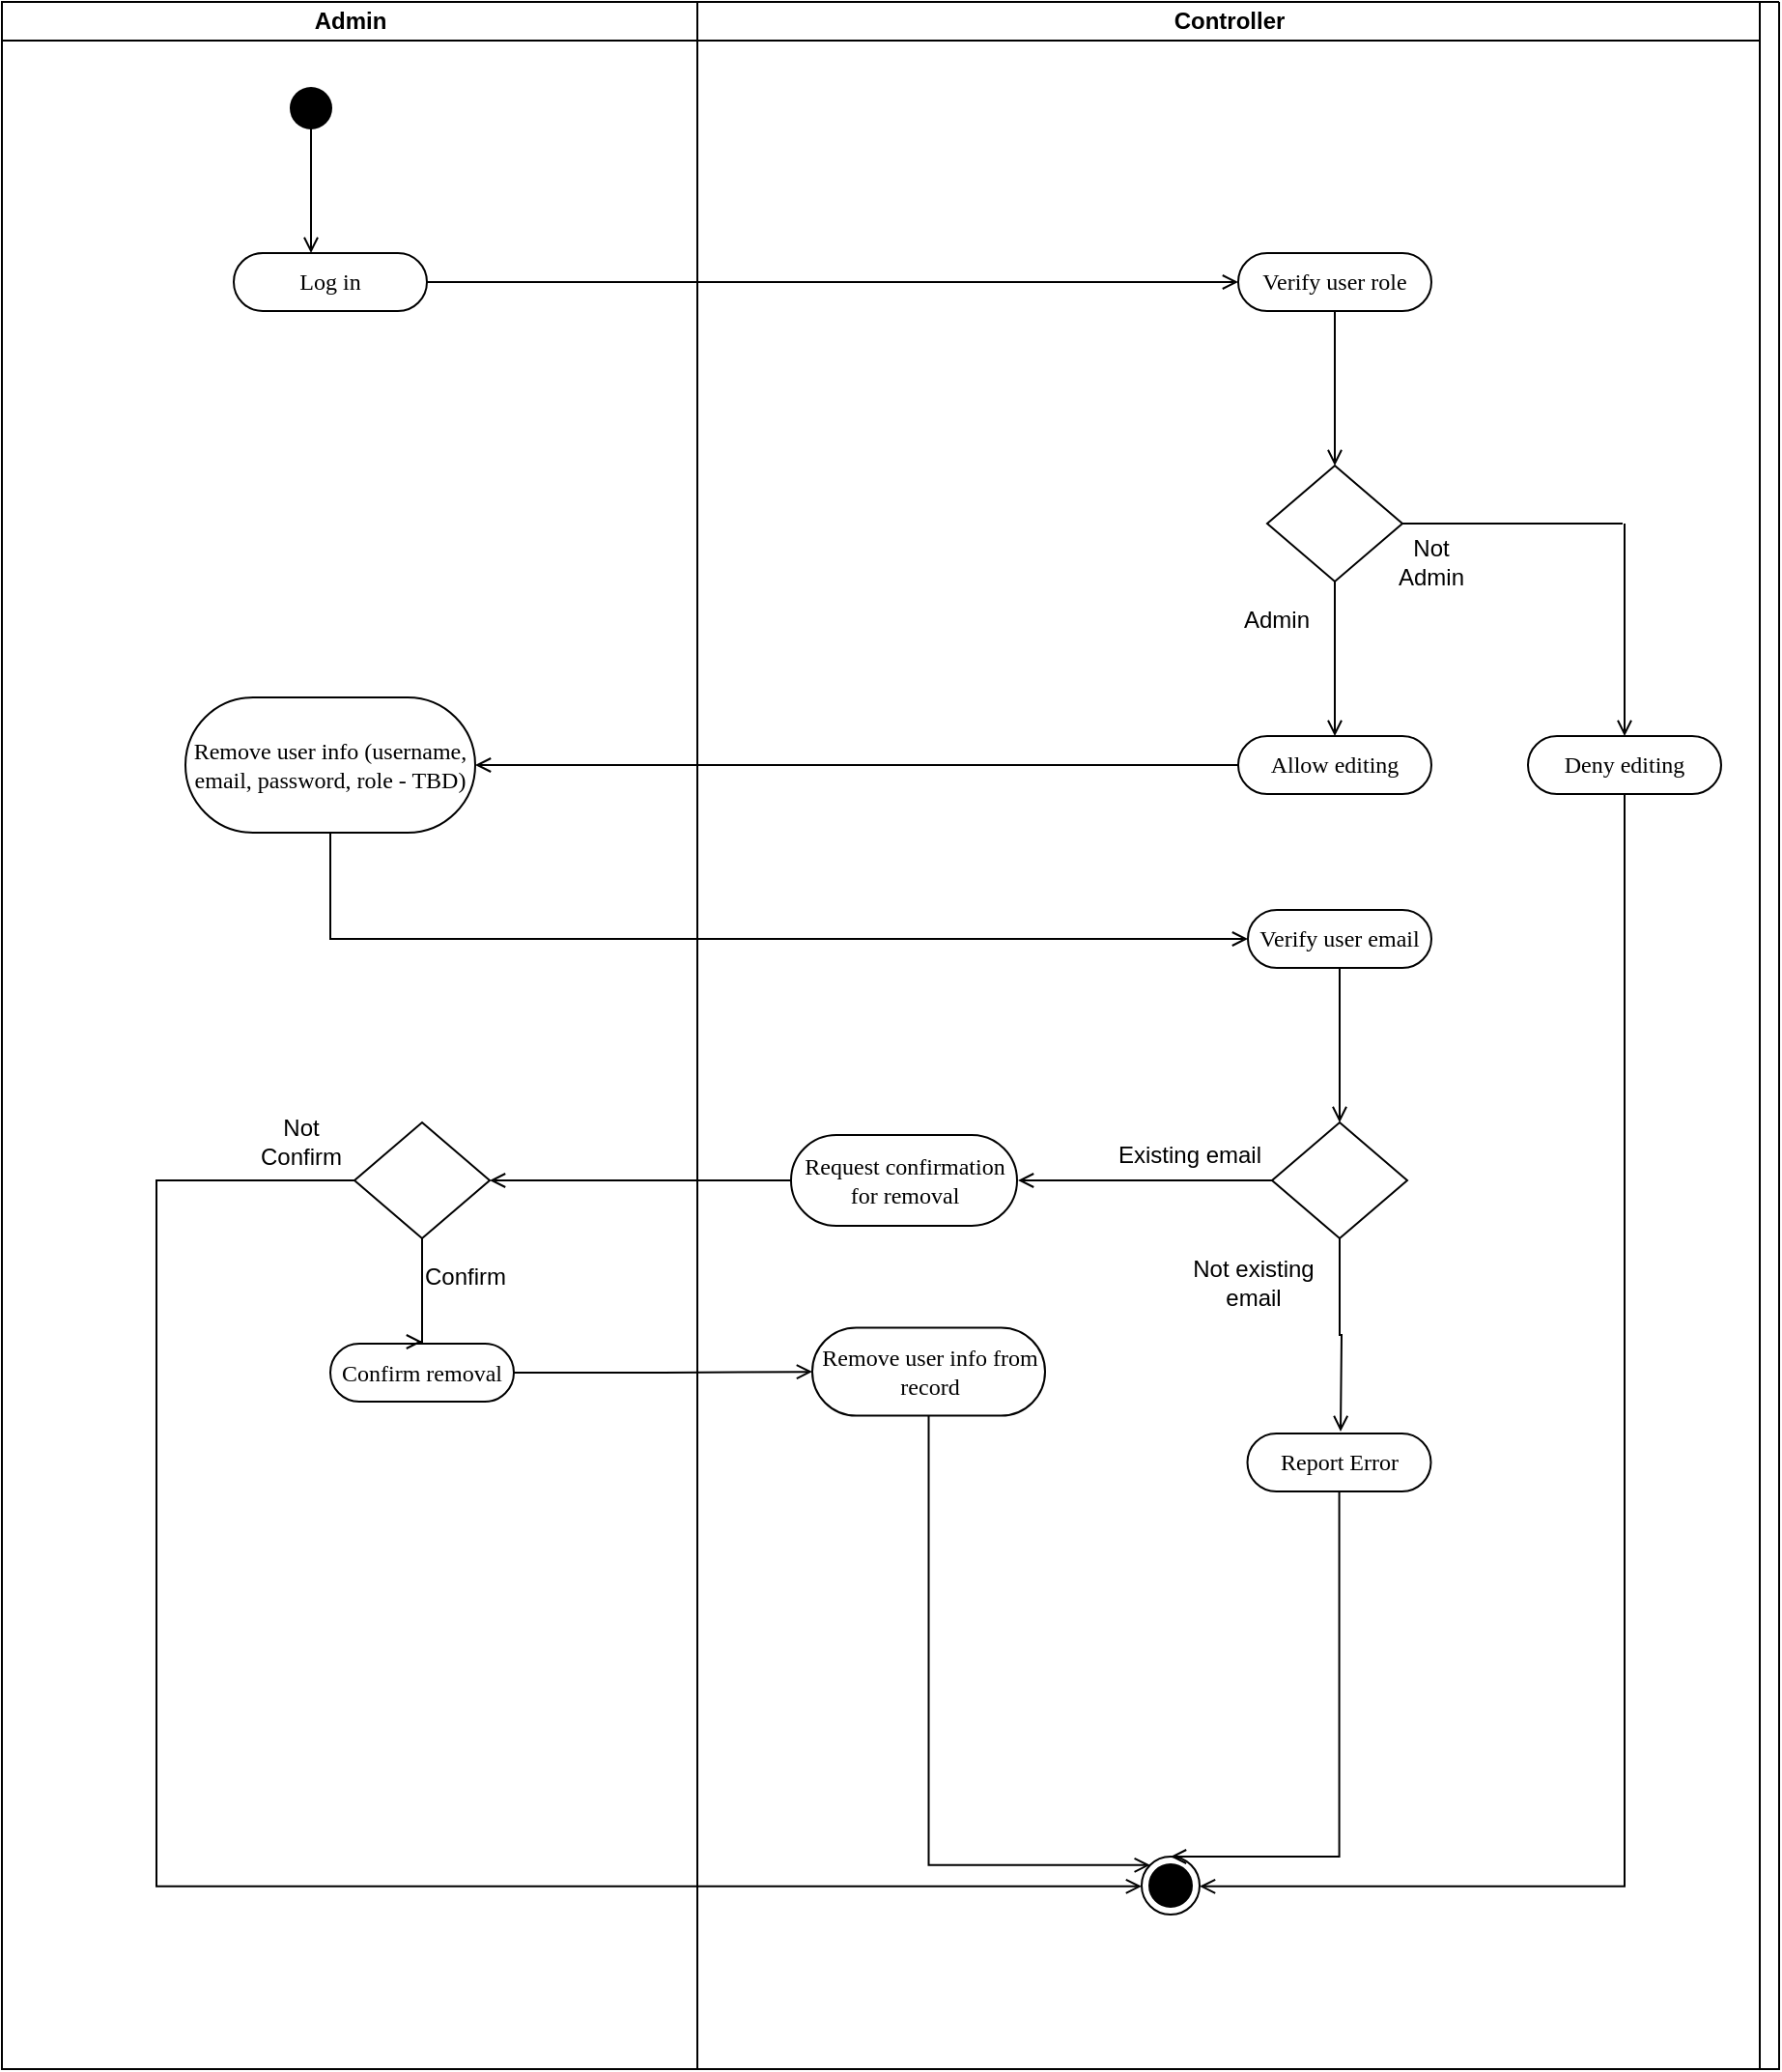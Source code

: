 <mxfile version="13.7.5" type="github"><diagram name="Page-1" id="0783ab3e-0a74-02c8-0abd-f7b4e66b4bec"><mxGraphModel dx="1038" dy="531" grid="1" gridSize="10" guides="1" tooltips="1" connect="1" arrows="1" fold="1" page="1" pageScale="1" pageWidth="850" pageHeight="1100" background="#ffffff" math="0" shadow="0"><root><mxCell id="0"/><mxCell id="1" parent="0"/><mxCell id="akxpSgAR72TUM3ceF8s--52" value="" style="swimlane;html=1;childLayout=stackLayout;startSize=0;rounded=0;shadow=0;comic=0;labelBackgroundColor=none;strokeWidth=1;fontFamily=Verdana;fontSize=12;align=center;" vertex="1" parent="1"><mxGeometry x="80" y="30" width="920" height="1070" as="geometry"/></mxCell><mxCell id="akxpSgAR72TUM3ceF8s--53" style="edgeStyle=none;rounded=0;html=1;labelBackgroundColor=none;startArrow=none;startFill=0;startSize=5;endArrow=classicThin;endFill=1;endSize=5;jettySize=auto;orthogonalLoop=1;strokeWidth=1;fontFamily=Verdana;fontSize=12" edge="1" parent="akxpSgAR72TUM3ceF8s--52"><mxGeometry relative="1" as="geometry"><mxPoint x="180" y="363.043" as="sourcePoint"/></mxGeometry></mxCell><mxCell id="akxpSgAR72TUM3ceF8s--54" value="" style="edgeStyle=orthogonalEdgeStyle;rounded=0;orthogonalLoop=1;jettySize=auto;html=1;endArrow=open;endFill=0;" edge="1" parent="akxpSgAR72TUM3ceF8s--52" source="akxpSgAR72TUM3ceF8s--60" target="akxpSgAR72TUM3ceF8s--103"><mxGeometry relative="1" as="geometry"/></mxCell><mxCell id="akxpSgAR72TUM3ceF8s--62" value="" style="edgeStyle=orthogonalEdgeStyle;rounded=0;orthogonalLoop=1;jettySize=auto;html=1;endArrow=open;endFill=0;" edge="1" parent="akxpSgAR72TUM3ceF8s--52" source="akxpSgAR72TUM3ceF8s--104" target="akxpSgAR72TUM3ceF8s--56"><mxGeometry relative="1" as="geometry"/></mxCell><mxCell id="akxpSgAR72TUM3ceF8s--63" value="" style="edgeStyle=orthogonalEdgeStyle;rounded=0;orthogonalLoop=1;jettySize=auto;html=1;endArrow=open;endFill=0;" edge="1" parent="akxpSgAR72TUM3ceF8s--52" source="akxpSgAR72TUM3ceF8s--56" target="akxpSgAR72TUM3ceF8s--105"><mxGeometry relative="1" as="geometry"><Array as="points"><mxPoint x="170" y="485"/></Array></mxGeometry></mxCell><mxCell id="akxpSgAR72TUM3ceF8s--55" value="Admin" style="swimlane;html=1;startSize=20;" vertex="1" parent="akxpSgAR72TUM3ceF8s--52"><mxGeometry width="360" height="1070" as="geometry"><mxRectangle width="30" height="1880" as="alternateBounds"/></mxGeometry></mxCell><mxCell id="akxpSgAR72TUM3ceF8s--129" value="Not Confirm" style="text;html=1;strokeColor=none;fillColor=none;align=center;verticalAlign=middle;whiteSpace=wrap;rounded=0;" vertex="1" parent="akxpSgAR72TUM3ceF8s--55"><mxGeometry x="135" y="580" width="40" height="20" as="geometry"/></mxCell><mxCell id="akxpSgAR72TUM3ceF8s--56" value="Remove user info (username, email, password, role - TBD)" style="rounded=1;whiteSpace=wrap;html=1;shadow=0;comic=0;labelBackgroundColor=none;strokeWidth=1;fontFamily=Verdana;fontSize=12;align=center;arcSize=50;" vertex="1" parent="akxpSgAR72TUM3ceF8s--55"><mxGeometry x="95" y="360" width="150" height="70" as="geometry"/></mxCell><mxCell id="akxpSgAR72TUM3ceF8s--57" value="" style="group" vertex="1" connectable="0" parent="akxpSgAR72TUM3ceF8s--55"><mxGeometry x="120" y="130" width="100" height="30" as="geometry"/></mxCell><mxCell id="akxpSgAR72TUM3ceF8s--58" value="" style="group" vertex="1" connectable="0" parent="akxpSgAR72TUM3ceF8s--57"><mxGeometry width="100" height="30" as="geometry"/></mxCell><mxCell id="akxpSgAR72TUM3ceF8s--59" value="" style="group" vertex="1" connectable="0" parent="akxpSgAR72TUM3ceF8s--58"><mxGeometry width="100" height="30" as="geometry"/></mxCell><mxCell id="akxpSgAR72TUM3ceF8s--60" value="Log in" style="rounded=1;whiteSpace=wrap;html=1;shadow=0;comic=0;labelBackgroundColor=none;strokeWidth=1;fontFamily=Verdana;fontSize=12;align=center;arcSize=50;" vertex="1" parent="akxpSgAR72TUM3ceF8s--59"><mxGeometry width="100" height="30" as="geometry"/></mxCell><mxCell id="akxpSgAR72TUM3ceF8s--61" value="" style="ellipse;html=1;shape=startState;fillColor=#000000;strokeColor=none;" vertex="1" parent="akxpSgAR72TUM3ceF8s--55"><mxGeometry x="145" y="40" width="30" height="30" as="geometry"/></mxCell><mxCell id="akxpSgAR72TUM3ceF8s--128" value="Confirm" style="text;html=1;strokeColor=none;fillColor=none;align=center;verticalAlign=middle;whiteSpace=wrap;rounded=0;" vertex="1" parent="akxpSgAR72TUM3ceF8s--55"><mxGeometry x="220" y="650" width="40" height="20" as="geometry"/></mxCell><mxCell id="akxpSgAR72TUM3ceF8s--64" value="Controller" style="swimlane;html=1;startSize=20;" vertex="1" parent="akxpSgAR72TUM3ceF8s--52"><mxGeometry x="360" width="550" height="1070" as="geometry"/></mxCell><mxCell id="akxpSgAR72TUM3ceF8s--65" value="" style="rhombus;whiteSpace=wrap;html=1;" vertex="1" parent="akxpSgAR72TUM3ceF8s--64"><mxGeometry x="-177.5" y="580" width="70" height="60" as="geometry"/></mxCell><mxCell id="akxpSgAR72TUM3ceF8s--66" value="" style="group" vertex="1" connectable="0" parent="akxpSgAR72TUM3ceF8s--64"><mxGeometry x="-190" y="693.5" width="95" height="31" as="geometry"/></mxCell><mxCell id="akxpSgAR72TUM3ceF8s--67" value="Confirm removal" style="rounded=1;whiteSpace=wrap;html=1;shadow=0;comic=0;labelBackgroundColor=none;strokeWidth=1;fontFamily=Verdana;fontSize=12;align=center;arcSize=50;" vertex="1" parent="akxpSgAR72TUM3ceF8s--66"><mxGeometry y="1" width="95" height="30" as="geometry"/></mxCell><mxCell id="akxpSgAR72TUM3ceF8s--68" value="" style="edgeStyle=orthogonalEdgeStyle;rounded=0;orthogonalLoop=1;jettySize=auto;html=1;endArrow=open;endFill=0;" edge="1" parent="akxpSgAR72TUM3ceF8s--66"><mxGeometry relative="1" as="geometry"><mxPoint x="47.5" y="-53.5" as="sourcePoint"/><mxPoint x="47.5" as="targetPoint"/><Array as="points"><mxPoint x="47.5"/><mxPoint x="46.5" y="20"/></Array></mxGeometry></mxCell><mxCell id="akxpSgAR72TUM3ceF8s--69" value="" style="edgeStyle=orthogonalEdgeStyle;rounded=0;orthogonalLoop=1;jettySize=auto;html=1;endArrow=open;endFill=0;" edge="1" parent="akxpSgAR72TUM3ceF8s--64" source="akxpSgAR72TUM3ceF8s--67" target="akxpSgAR72TUM3ceF8s--72"><mxGeometry relative="1" as="geometry"/></mxCell><mxCell id="akxpSgAR72TUM3ceF8s--70" value="" style="edgeStyle=orthogonalEdgeStyle;rounded=0;orthogonalLoop=1;jettySize=auto;html=1;endArrow=open;endFill=0;entryX=1;entryY=0.5;entryDx=0;entryDy=0;" edge="1" parent="akxpSgAR72TUM3ceF8s--64" source="akxpSgAR72TUM3ceF8s--71" target="akxpSgAR72TUM3ceF8s--65"><mxGeometry relative="1" as="geometry"><mxPoint x="-134.5" y="610" as="targetPoint"/></mxGeometry></mxCell><mxCell id="akxpSgAR72TUM3ceF8s--71" value="Request confirmation for removal" style="rounded=1;whiteSpace=wrap;html=1;shadow=0;comic=0;labelBackgroundColor=none;strokeWidth=1;fontFamily=Verdana;fontSize=12;align=center;arcSize=50;" vertex="1" parent="akxpSgAR72TUM3ceF8s--64"><mxGeometry x="48.5" y="586.5" width="117" height="47" as="geometry"/></mxCell><mxCell id="akxpSgAR72TUM3ceF8s--72" value="Remove user info from record" style="rounded=1;whiteSpace=wrap;html=1;shadow=0;comic=0;labelBackgroundColor=none;strokeWidth=1;fontFamily=Verdana;fontSize=12;align=center;arcSize=50;" vertex="1" parent="akxpSgAR72TUM3ceF8s--64"><mxGeometry x="59.5" y="686.25" width="120.5" height="45.5" as="geometry"/></mxCell><mxCell id="akxpSgAR72TUM3ceF8s--73" value="Existing email" style="text;html=1;strokeColor=none;fillColor=none;align=center;verticalAlign=middle;whiteSpace=wrap;rounded=0;" vertex="1" parent="akxpSgAR72TUM3ceF8s--64"><mxGeometry x="215" y="586.5" width="80" height="20" as="geometry"/></mxCell><mxCell id="akxpSgAR72TUM3ceF8s--90" value="Not existing email" style="text;html=1;strokeColor=none;fillColor=none;align=center;verticalAlign=middle;whiteSpace=wrap;rounded=0;" vertex="1" parent="akxpSgAR72TUM3ceF8s--64"><mxGeometry x="247.75" y="653" width="80" height="20" as="geometry"/></mxCell><mxCell id="akxpSgAR72TUM3ceF8s--130" value="" style="group" vertex="1" connectable="0" parent="akxpSgAR72TUM3ceF8s--64"><mxGeometry x="284.75" y="740" width="95" height="31" as="geometry"/></mxCell><mxCell id="akxpSgAR72TUM3ceF8s--131" value="Report Error" style="rounded=1;whiteSpace=wrap;html=1;shadow=0;comic=0;labelBackgroundColor=none;strokeWidth=1;fontFamily=Verdana;fontSize=12;align=center;arcSize=50;" vertex="1" parent="akxpSgAR72TUM3ceF8s--130"><mxGeometry y="1" width="95" height="30" as="geometry"/></mxCell><mxCell id="akxpSgAR72TUM3ceF8s--103" value="Verify user role" style="rounded=1;whiteSpace=wrap;html=1;shadow=0;comic=0;labelBackgroundColor=none;strokeWidth=1;fontFamily=Verdana;fontSize=12;align=center;arcSize=50;" vertex="1" parent="akxpSgAR72TUM3ceF8s--64"><mxGeometry x="280" y="130" width="100" height="30" as="geometry"/></mxCell><mxCell id="akxpSgAR72TUM3ceF8s--104" value="Allow editing" style="rounded=1;whiteSpace=wrap;html=1;shadow=0;comic=0;labelBackgroundColor=none;strokeWidth=1;fontFamily=Verdana;fontSize=12;align=center;arcSize=50;" vertex="1" parent="akxpSgAR72TUM3ceF8s--64"><mxGeometry x="280" y="380" width="100" height="30" as="geometry"/></mxCell><mxCell id="akxpSgAR72TUM3ceF8s--105" value="Verify user email" style="rounded=1;whiteSpace=wrap;html=1;shadow=0;comic=0;labelBackgroundColor=none;strokeWidth=1;fontFamily=Verdana;fontSize=12;align=center;arcSize=50;" vertex="1" parent="akxpSgAR72TUM3ceF8s--64"><mxGeometry x="285" y="470" width="95" height="30" as="geometry"/></mxCell><mxCell id="akxpSgAR72TUM3ceF8s--106" value="" style="rhombus;whiteSpace=wrap;html=1;" vertex="1" parent="akxpSgAR72TUM3ceF8s--64"><mxGeometry x="297.5" y="580" width="70" height="60" as="geometry"/></mxCell><mxCell id="akxpSgAR72TUM3ceF8s--107" value="Deny editing" style="rounded=1;whiteSpace=wrap;html=1;shadow=0;comic=0;labelBackgroundColor=none;strokeWidth=1;fontFamily=Verdana;fontSize=12;align=center;arcSize=50;" vertex="1" parent="akxpSgAR72TUM3ceF8s--64"><mxGeometry x="430" y="380" width="100" height="30" as="geometry"/></mxCell><mxCell id="akxpSgAR72TUM3ceF8s--108" value="Admin" style="text;html=1;strokeColor=none;fillColor=none;align=center;verticalAlign=middle;whiteSpace=wrap;rounded=0;" vertex="1" parent="akxpSgAR72TUM3ceF8s--64"><mxGeometry x="280" y="310" width="40" height="20" as="geometry"/></mxCell><mxCell id="akxpSgAR72TUM3ceF8s--109" value="" style="rhombus;whiteSpace=wrap;html=1;" vertex="1" parent="akxpSgAR72TUM3ceF8s--64"><mxGeometry x="295" y="240" width="70" height="60" as="geometry"/></mxCell><mxCell id="akxpSgAR72TUM3ceF8s--110" value="Not Admin" style="text;html=1;strokeColor=none;fillColor=none;align=center;verticalAlign=middle;whiteSpace=wrap;rounded=0;" vertex="1" parent="akxpSgAR72TUM3ceF8s--64"><mxGeometry x="360" y="280" width="40" height="20" as="geometry"/></mxCell><mxCell id="akxpSgAR72TUM3ceF8s--111" value="" style="endArrow=none;html=1;exitX=1;exitY=0.5;exitDx=0;exitDy=0;" edge="1" parent="akxpSgAR72TUM3ceF8s--64" source="akxpSgAR72TUM3ceF8s--109"><mxGeometry width="50" height="50" relative="1" as="geometry"><mxPoint x="370" y="270" as="sourcePoint"/><mxPoint x="479" y="270" as="targetPoint"/></mxGeometry></mxCell><mxCell id="akxpSgAR72TUM3ceF8s--112" value="" style="endArrow=open;html=1;entryX=0.5;entryY=0;entryDx=0;entryDy=0;endFill=0;" edge="1" parent="akxpSgAR72TUM3ceF8s--64" target="akxpSgAR72TUM3ceF8s--107"><mxGeometry width="50" height="50" relative="1" as="geometry"><mxPoint x="480" y="270" as="sourcePoint"/><mxPoint x="510" y="290" as="targetPoint"/></mxGeometry></mxCell><mxCell id="akxpSgAR72TUM3ceF8s--113" value="" style="edgeStyle=orthogonalEdgeStyle;rounded=0;orthogonalLoop=1;jettySize=auto;html=1;endArrow=open;endFill=0;entryX=1;entryY=0.5;entryDx=0;entryDy=0;" edge="1" parent="akxpSgAR72TUM3ceF8s--64" source="akxpSgAR72TUM3ceF8s--106"><mxGeometry relative="1" as="geometry"><mxPoint x="166" y="610" as="targetPoint"/></mxGeometry></mxCell><mxCell id="akxpSgAR72TUM3ceF8s--114" value="" style="edgeStyle=orthogonalEdgeStyle;rounded=0;orthogonalLoop=1;jettySize=auto;html=1;endArrow=open;endFill=0;entryX=1;entryY=0.5;entryDx=0;entryDy=0;" edge="1" parent="akxpSgAR72TUM3ceF8s--64" source="akxpSgAR72TUM3ceF8s--107"><mxGeometry relative="1" as="geometry"><mxPoint x="260.0" y="975.413" as="targetPoint"/><Array as="points"><mxPoint x="480" y="975.413"/></Array></mxGeometry></mxCell><mxCell id="akxpSgAR72TUM3ceF8s--136" value="" style="edgeStyle=orthogonalEdgeStyle;rounded=0;orthogonalLoop=1;jettySize=auto;html=1;endArrow=open;endFill=0;entryX=0.5;entryY=0;entryDx=0;entryDy=0;" edge="1" parent="akxpSgAR72TUM3ceF8s--64" source="akxpSgAR72TUM3ceF8s--131" target="akxpSgAR72TUM3ceF8s--140"><mxGeometry relative="1" as="geometry"><mxPoint x="245" y="860" as="targetPoint"/><Array as="points"><mxPoint x="332" y="960"/></Array></mxGeometry></mxCell><mxCell id="akxpSgAR72TUM3ceF8s--127" value="" style="edgeStyle=orthogonalEdgeStyle;rounded=0;orthogonalLoop=1;jettySize=auto;html=1;endArrow=open;endFill=0;entryX=0;entryY=0.5;entryDx=0;entryDy=0;" edge="1" parent="akxpSgAR72TUM3ceF8s--64" source="akxpSgAR72TUM3ceF8s--65"><mxGeometry relative="1" as="geometry"><mxPoint x="230.0" y="975.413" as="targetPoint"/><Array as="points"><mxPoint x="-280" y="610"/><mxPoint x="-280" y="975"/></Array></mxGeometry></mxCell><mxCell id="akxpSgAR72TUM3ceF8s--134" value="" style="edgeStyle=orthogonalEdgeStyle;rounded=0;orthogonalLoop=1;jettySize=auto;html=1;endArrow=open;endFill=0;entryX=0;entryY=0;entryDx=0;entryDy=0;" edge="1" parent="akxpSgAR72TUM3ceF8s--64" source="akxpSgAR72TUM3ceF8s--72" target="akxpSgAR72TUM3ceF8s--140"><mxGeometry relative="1" as="geometry"><mxPoint x="210" y="950" as="targetPoint"/><Array as="points"><mxPoint x="120" y="964"/></Array></mxGeometry></mxCell><mxCell id="akxpSgAR72TUM3ceF8s--140" value="" style="ellipse;html=1;shape=endState;fillColor=#000000;" vertex="1" parent="akxpSgAR72TUM3ceF8s--64"><mxGeometry x="230" y="960" width="30" height="30" as="geometry"/></mxCell><mxCell id="akxpSgAR72TUM3ceF8s--116" value="" style="edgeStyle=orthogonalEdgeStyle;rounded=0;orthogonalLoop=1;jettySize=auto;html=1;endArrow=open;endFill=0;" edge="1" parent="1" source="akxpSgAR72TUM3ceF8s--103"><mxGeometry relative="1" as="geometry"><mxPoint x="770" y="270" as="targetPoint"/></mxGeometry></mxCell><mxCell id="akxpSgAR72TUM3ceF8s--118" value="" style="edgeStyle=orthogonalEdgeStyle;rounded=0;orthogonalLoop=1;jettySize=auto;html=1;endArrow=open;endFill=0;" edge="1" parent="1" source="akxpSgAR72TUM3ceF8s--109"><mxGeometry relative="1" as="geometry"><mxPoint x="770" y="410" as="targetPoint"/></mxGeometry></mxCell><mxCell id="akxpSgAR72TUM3ceF8s--121" value="" style="edgeStyle=orthogonalEdgeStyle;rounded=0;orthogonalLoop=1;jettySize=auto;html=1;endArrow=open;endFill=0;" edge="1" parent="1"><mxGeometry relative="1" as="geometry"><mxPoint x="240" y="90" as="sourcePoint"/><mxPoint x="240" y="160" as="targetPoint"/></mxGeometry></mxCell><mxCell id="akxpSgAR72TUM3ceF8s--123" value="" style="edgeStyle=orthogonalEdgeStyle;rounded=0;orthogonalLoop=1;jettySize=auto;html=1;endArrow=open;endFill=0;" edge="1" parent="1" source="akxpSgAR72TUM3ceF8s--105"><mxGeometry relative="1" as="geometry"><mxPoint x="772.5" y="610" as="targetPoint"/></mxGeometry></mxCell><mxCell id="akxpSgAR72TUM3ceF8s--125" value="" style="edgeStyle=orthogonalEdgeStyle;rounded=0;orthogonalLoop=1;jettySize=auto;html=1;endArrow=open;endFill=0;" edge="1" parent="1" source="akxpSgAR72TUM3ceF8s--106"><mxGeometry relative="1" as="geometry"><mxPoint x="773" y="770" as="targetPoint"/></mxGeometry></mxCell></root></mxGraphModel></diagram></mxfile>